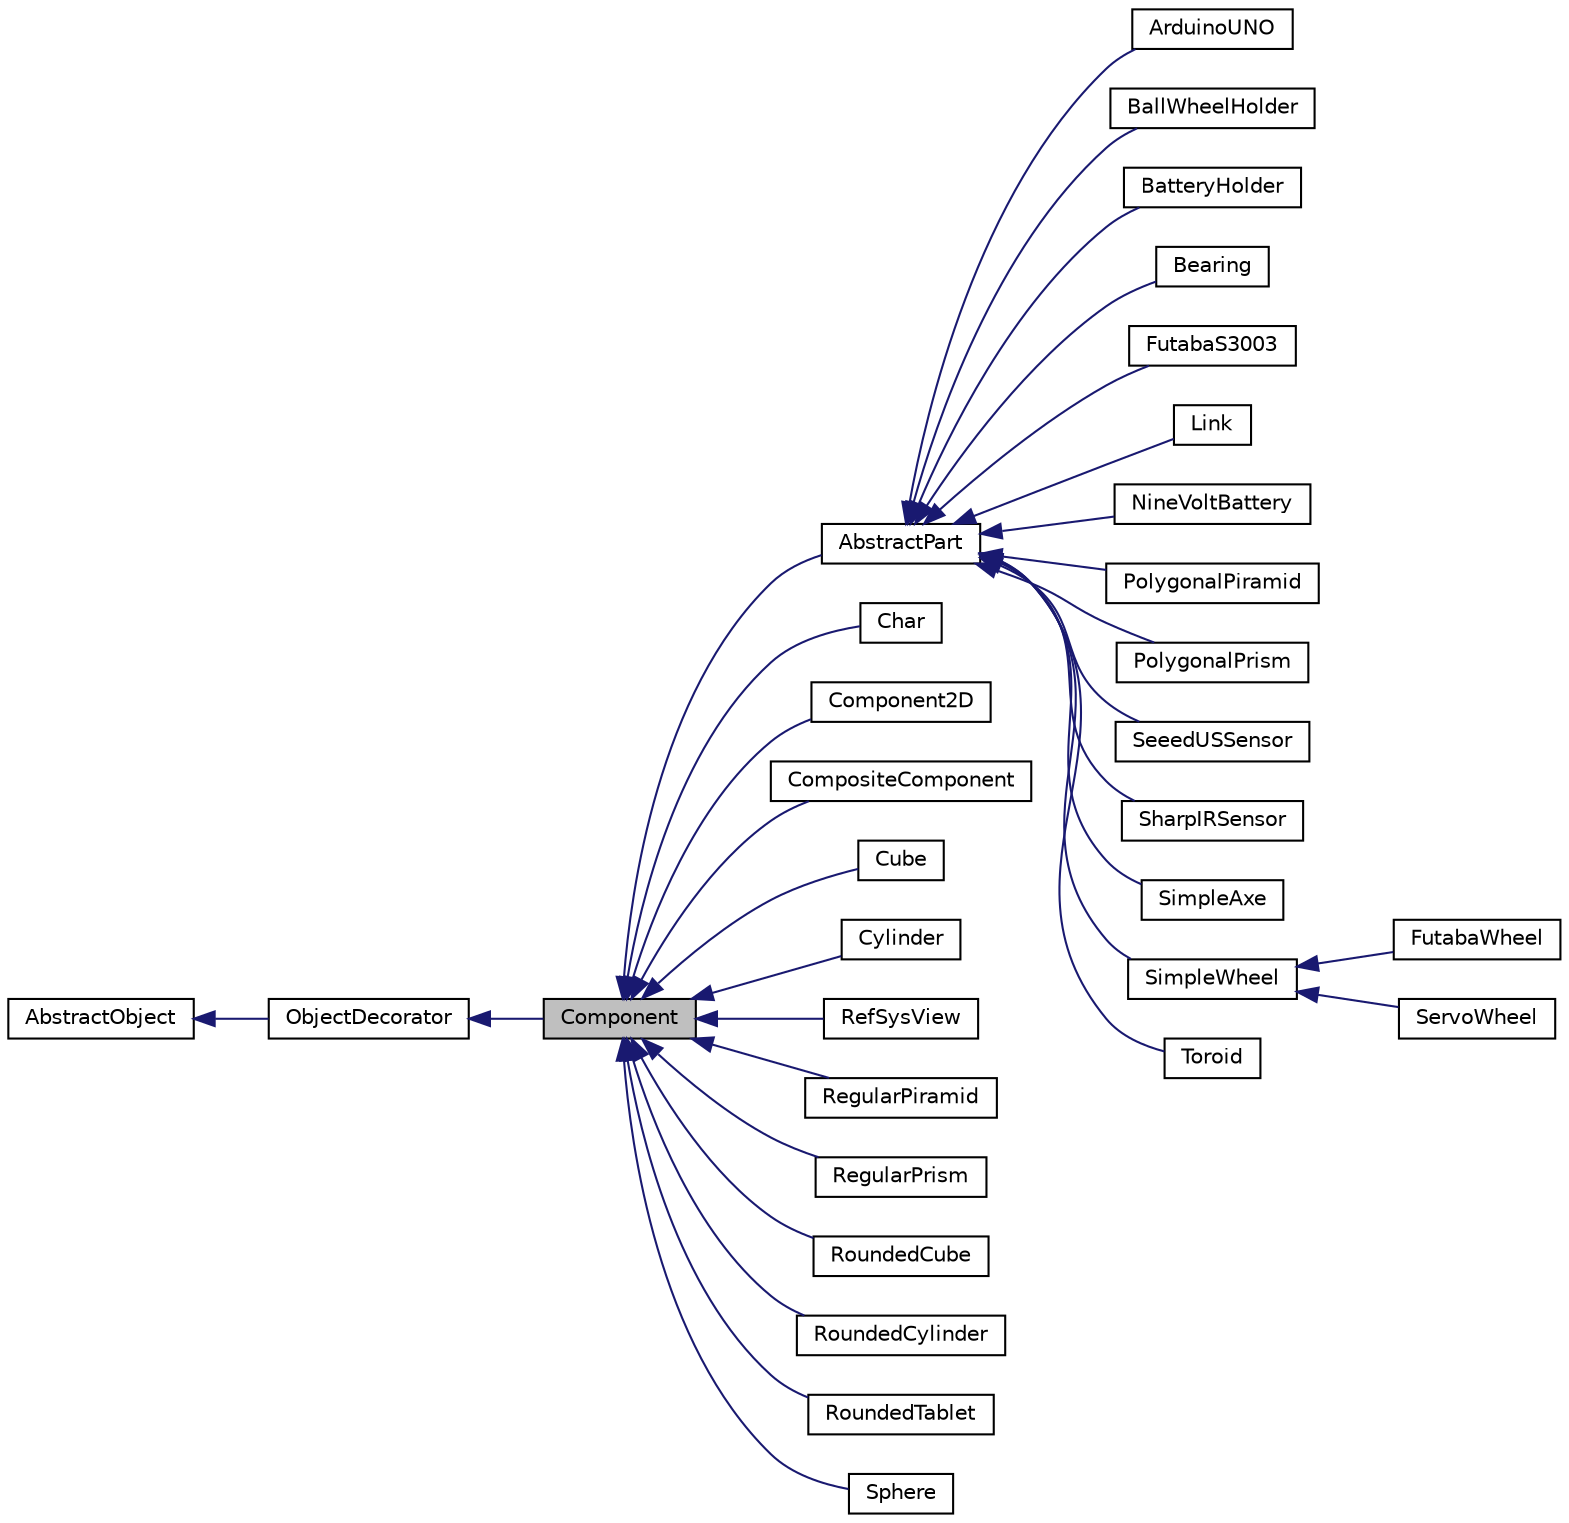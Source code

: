 digraph "Component"
{
  edge [fontname="Helvetica",fontsize="10",labelfontname="Helvetica",labelfontsize="10"];
  node [fontname="Helvetica",fontsize="10",shape=record];
  rankdir="LR";
  Node1 [label="Component",height=0.2,width=0.4,color="black", fillcolor="grey75", style="filled" fontcolor="black"];
  Node2 -> Node1 [dir="back",color="midnightblue",fontsize="10",style="solid",fontname="Helvetica"];
  Node2 [label="ObjectDecorator",height=0.2,width=0.4,color="black", fillcolor="white", style="filled",URL="$classObjectDecorator.html",tooltip="Abstract object decorator interface."];
  Node3 -> Node2 [dir="back",color="midnightblue",fontsize="10",style="solid",fontname="Helvetica"];
  Node3 [label="AbstractObject",height=0.2,width=0.4,color="black", fillcolor="white", style="filled",URL="$classAbstractObject.html",tooltip="Abstract object interface."];
  Node1 -> Node4 [dir="back",color="midnightblue",fontsize="10",style="solid",fontname="Helvetica"];
  Node4 [label="AbstractPart",height=0.2,width=0.4,color="black", fillcolor="white", style="filled",URL="$classAbstractPart.html",tooltip="Color decorator."];
  Node4 -> Node5 [dir="back",color="midnightblue",fontsize="10",style="solid",fontname="Helvetica"];
  Node5 [label="ArduinoUNO",height=0.2,width=0.4,color="black", fillcolor="white", style="filled",URL="$classArduinoUNO.html",tooltip="Arduino UNO Bounding Box."];
  Node4 -> Node6 [dir="back",color="midnightblue",fontsize="10",style="solid",fontname="Helvetica"];
  Node6 [label="BallWheelHolder",height=0.2,width=0.4,color="black", fillcolor="white", style="filled",URL="$classBallWheelHolder.html",tooltip="Ball Wheel Holder primitive object."];
  Node4 -> Node7 [dir="back",color="midnightblue",fontsize="10",style="solid",fontname="Helvetica"];
  Node7 [label="BatteryHolder",height=0.2,width=0.4,color="black", fillcolor="white", style="filled",URL="$classBatteryHolder.html",tooltip="Battery holder primitive object."];
  Node4 -> Node8 [dir="back",color="midnightblue",fontsize="10",style="solid",fontname="Helvetica"];
  Node8 [label="Bearing",height=0.2,width=0.4,color="black", fillcolor="white", style="filled",URL="$classBearing.html",tooltip="Bearing primitive object."];
  Node4 -> Node9 [dir="back",color="midnightblue",fontsize="10",style="solid",fontname="Helvetica"];
  Node9 [label="FutabaS3003",height=0.2,width=0.4,color="black", fillcolor="white", style="filled",URL="$classFutabaS3003.html",tooltip="Futaba S3003 Bounding Box."];
  Node4 -> Node10 [dir="back",color="midnightblue",fontsize="10",style="solid",fontname="Helvetica"];
  Node10 [label="Link",height=0.2,width=0.4,color="black", fillcolor="white", style="filled",URL="$classLink.html",tooltip="link primitive object"];
  Node4 -> Node11 [dir="back",color="midnightblue",fontsize="10",style="solid",fontname="Helvetica"];
  Node11 [label="NineVoltBattery",height=0.2,width=0.4,color="black", fillcolor="white", style="filled",URL="$classNineVoltBattery.html",tooltip="Futaba S3003 Bounding Box."];
  Node4 -> Node12 [dir="back",color="midnightblue",fontsize="10",style="solid",fontname="Helvetica"];
  Node12 [label="PolygonalPiramid",height=0.2,width=0.4,color="black", fillcolor="white", style="filled",URL="$classPolygonalPiramid.html",tooltip="Polygonal base piramid primitive object."];
  Node4 -> Node13 [dir="back",color="midnightblue",fontsize="10",style="solid",fontname="Helvetica"];
  Node13 [label="PolygonalPrism",height=0.2,width=0.4,color="black", fillcolor="white", style="filled",URL="$classPolygonalPrism.html",tooltip="Polygonal base prism primitive object."];
  Node4 -> Node14 [dir="back",color="midnightblue",fontsize="10",style="solid",fontname="Helvetica"];
  Node14 [label="SeeedUSSensor",height=0.2,width=0.4,color="black", fillcolor="white", style="filled",URL="$classSeeedUSSensor.html",tooltip="Seeed Ultrasonic Sensor Model."];
  Node4 -> Node15 [dir="back",color="midnightblue",fontsize="10",style="solid",fontname="Helvetica"];
  Node15 [label="SharpIRSensor",height=0.2,width=0.4,color="black", fillcolor="white", style="filled",URL="$classSharpIRSensor.html",tooltip="Shrap IR Analogic Sensor Model."];
  Node4 -> Node16 [dir="back",color="midnightblue",fontsize="10",style="solid",fontname="Helvetica"];
  Node16 [label="SimpleAxe",height=0.2,width=0.4,color="black", fillcolor="white", style="filled",URL="$classSimpleAxe.html",tooltip="Simple axe primitive object."];
  Node4 -> Node17 [dir="back",color="midnightblue",fontsize="10",style="solid",fontname="Helvetica"];
  Node17 [label="SimpleWheel",height=0.2,width=0.4,color="black", fillcolor="white", style="filled",URL="$classSimpleWheel.html",tooltip="Simple wheel primitive object."];
  Node17 -> Node18 [dir="back",color="midnightblue",fontsize="10",style="solid",fontname="Helvetica"];
  Node18 [label="FutabaWheel",height=0.2,width=0.4,color="black", fillcolor="white", style="filled",URL="$classFutabaWheel.html",tooltip="Futaba wheel primitive object."];
  Node17 -> Node19 [dir="back",color="midnightblue",fontsize="10",style="solid",fontname="Helvetica"];
  Node19 [label="ServoWheel",height=0.2,width=0.4,color="black", fillcolor="white", style="filled",URL="$classServoWheel.html",tooltip="Servo wheel primitive object."];
  Node4 -> Node20 [dir="back",color="midnightblue",fontsize="10",style="solid",fontname="Helvetica"];
  Node20 [label="Toroid",height=0.2,width=0.4,color="black", fillcolor="white", style="filled",URL="$classToroid.html",tooltip="Toroid primitive object."];
  Node1 -> Node21 [dir="back",color="midnightblue",fontsize="10",style="solid",fontname="Helvetica"];
  Node21 [label="Char",height=0.2,width=0.4,color="black", fillcolor="white", style="filled",URL="$classChar.html",tooltip="Extruded Char primitive object."];
  Node1 -> Node22 [dir="back",color="midnightblue",fontsize="10",style="solid",fontname="Helvetica"];
  Node22 [label="Component2D",height=0.2,width=0.4,color="black", fillcolor="white", style="filled",URL="$classComponent2D.html",tooltip="2D component class."];
  Node1 -> Node23 [dir="back",color="midnightblue",fontsize="10",style="solid",fontname="Helvetica"];
  Node23 [label="CompositeComponent",height=0.2,width=0.4,color="black", fillcolor="white", style="filled",URL="$classCompositeComponent.html",tooltip="Composite component interface."];
  Node1 -> Node24 [dir="back",color="midnightblue",fontsize="10",style="solid",fontname="Helvetica"];
  Node24 [label="Cube",height=0.2,width=0.4,color="black", fillcolor="white", style="filled",URL="$classCube.html",tooltip="Cube primitive object."];
  Node1 -> Node25 [dir="back",color="midnightblue",fontsize="10",style="solid",fontname="Helvetica"];
  Node25 [label="Cylinder",height=0.2,width=0.4,color="black", fillcolor="white", style="filled",URL="$classCylinder.html",tooltip="Cylinder primitive object."];
  Node1 -> Node26 [dir="back",color="midnightblue",fontsize="10",style="solid",fontname="Helvetica"];
  Node26 [label="RefSysView",height=0.2,width=0.4,color="black", fillcolor="white", style="filled",URL="$classRefSysView.html",tooltip="3D point primitive object"];
  Node1 -> Node27 [dir="back",color="midnightblue",fontsize="10",style="solid",fontname="Helvetica"];
  Node27 [label="RegularPiramid",height=0.2,width=0.4,color="black", fillcolor="white", style="filled",URL="$classRegularPiramid.html",tooltip="Regular base piramid primitive object."];
  Node1 -> Node28 [dir="back",color="midnightblue",fontsize="10",style="solid",fontname="Helvetica"];
  Node28 [label="RegularPrism",height=0.2,width=0.4,color="black", fillcolor="white", style="filled",URL="$classRegularPrism.html",tooltip="Regular base prism primitive object."];
  Node1 -> Node29 [dir="back",color="midnightblue",fontsize="10",style="solid",fontname="Helvetica"];
  Node29 [label="RoundedCube",height=0.2,width=0.4,color="black", fillcolor="white", style="filled",URL="$classRoundedCube.html",tooltip="Rounded cube primitive object."];
  Node1 -> Node30 [dir="back",color="midnightblue",fontsize="10",style="solid",fontname="Helvetica"];
  Node30 [label="RoundedCylinder",height=0.2,width=0.4,color="black", fillcolor="white", style="filled",URL="$classRoundedCylinder.html",tooltip="Rounded cylinder primitive object."];
  Node1 -> Node31 [dir="back",color="midnightblue",fontsize="10",style="solid",fontname="Helvetica"];
  Node31 [label="RoundedTablet",height=0.2,width=0.4,color="black", fillcolor="white", style="filled",URL="$classRoundedTablet.html",tooltip="Rounded tablet primitive object."];
  Node1 -> Node32 [dir="back",color="midnightblue",fontsize="10",style="solid",fontname="Helvetica"];
  Node32 [label="Sphere",height=0.2,width=0.4,color="black", fillcolor="white", style="filled",URL="$classSphere.html",tooltip="Sphere primitive object."];
}
